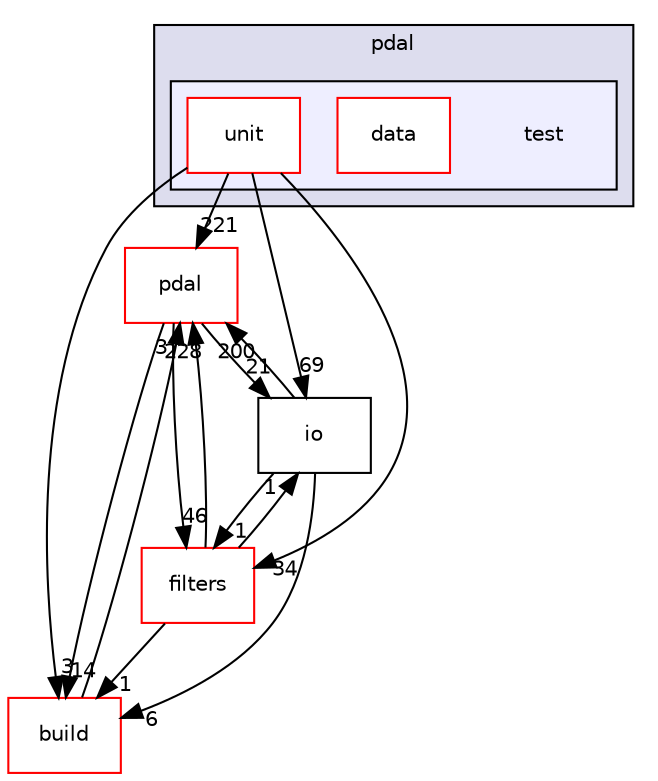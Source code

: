 digraph "pdal/test" {
  compound=true
  node [ fontsize="10", fontname="Helvetica"];
  edge [ labelfontsize="10", labelfontname="Helvetica"];
  subgraph clusterdir_a542be5b8e919f24a4504a2b5a97aa0f {
    graph [ bgcolor="#ddddee", pencolor="black", label="pdal" fontname="Helvetica", fontsize="10", URL="dir_a542be5b8e919f24a4504a2b5a97aa0f.html"]
  subgraph clusterdir_88aa5027650279860e272a4a9998da6e {
    graph [ bgcolor="#eeeeff", pencolor="black", label="" URL="dir_88aa5027650279860e272a4a9998da6e.html"];
    dir_88aa5027650279860e272a4a9998da6e [shape=plaintext label="test"];
    dir_6979619ea508c1f7ea95180a00a349ad [shape=box label="data" color="red" fillcolor="white" style="filled" URL="dir_6979619ea508c1f7ea95180a00a349ad.html"];
    dir_0bee77d4317ae7bab1cabfbf614fba15 [shape=box label="unit" color="red" fillcolor="white" style="filled" URL="dir_0bee77d4317ae7bab1cabfbf614fba15.html"];
  }
  }
  dir_37e2adedb6e706efcbfadb5213756005 [shape=box label="pdal" fillcolor="white" style="filled" color="red" URL="dir_37e2adedb6e706efcbfadb5213756005.html"];
  dir_58d97b97570bab8e4f5aca2d6cc8ee64 [shape=box label="build" fillcolor="white" style="filled" color="red" URL="dir_58d97b97570bab8e4f5aca2d6cc8ee64.html"];
  dir_1d5bbadd870fe047ff237b24e55617ae [shape=box label="io" URL="dir_1d5bbadd870fe047ff237b24e55617ae.html"];
  dir_9348238a26585a7e0b208544997ebe2f [shape=box label="filters" fillcolor="white" style="filled" color="red" URL="dir_9348238a26585a7e0b208544997ebe2f.html"];
  dir_37e2adedb6e706efcbfadb5213756005->dir_58d97b97570bab8e4f5aca2d6cc8ee64 [headlabel="14", labeldistance=1.5 headhref="dir_000050_000002.html"];
  dir_37e2adedb6e706efcbfadb5213756005->dir_1d5bbadd870fe047ff237b24e55617ae [headlabel="21", labeldistance=1.5 headhref="dir_000050_000044.html"];
  dir_37e2adedb6e706efcbfadb5213756005->dir_9348238a26585a7e0b208544997ebe2f [headlabel="46", labeldistance=1.5 headhref="dir_000050_000042.html"];
  dir_58d97b97570bab8e4f5aca2d6cc8ee64->dir_37e2adedb6e706efcbfadb5213756005 [headlabel="3", labeldistance=1.5 headhref="dir_000002_000050.html"];
  dir_1d5bbadd870fe047ff237b24e55617ae->dir_37e2adedb6e706efcbfadb5213756005 [headlabel="200", labeldistance=1.5 headhref="dir_000044_000050.html"];
  dir_1d5bbadd870fe047ff237b24e55617ae->dir_58d97b97570bab8e4f5aca2d6cc8ee64 [headlabel="6", labeldistance=1.5 headhref="dir_000044_000002.html"];
  dir_1d5bbadd870fe047ff237b24e55617ae->dir_9348238a26585a7e0b208544997ebe2f [headlabel="1", labeldistance=1.5 headhref="dir_000044_000042.html"];
  dir_9348238a26585a7e0b208544997ebe2f->dir_37e2adedb6e706efcbfadb5213756005 [headlabel="228", labeldistance=1.5 headhref="dir_000042_000050.html"];
  dir_9348238a26585a7e0b208544997ebe2f->dir_58d97b97570bab8e4f5aca2d6cc8ee64 [headlabel="1", labeldistance=1.5 headhref="dir_000042_000002.html"];
  dir_9348238a26585a7e0b208544997ebe2f->dir_1d5bbadd870fe047ff237b24e55617ae [headlabel="1", labeldistance=1.5 headhref="dir_000042_000044.html"];
  dir_0bee77d4317ae7bab1cabfbf614fba15->dir_37e2adedb6e706efcbfadb5213756005 [headlabel="221", labeldistance=1.5 headhref="dir_000016_000050.html"];
  dir_0bee77d4317ae7bab1cabfbf614fba15->dir_58d97b97570bab8e4f5aca2d6cc8ee64 [headlabel="3", labeldistance=1.5 headhref="dir_000016_000002.html"];
  dir_0bee77d4317ae7bab1cabfbf614fba15->dir_1d5bbadd870fe047ff237b24e55617ae [headlabel="69", labeldistance=1.5 headhref="dir_000016_000044.html"];
  dir_0bee77d4317ae7bab1cabfbf614fba15->dir_9348238a26585a7e0b208544997ebe2f [headlabel="34", labeldistance=1.5 headhref="dir_000016_000042.html"];
}
